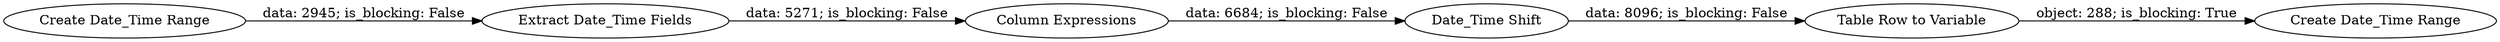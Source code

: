 digraph {
	"-6818470342765422863_236" [label="Table Row to Variable"]
	"-6818470342765422863_234" [label="Date_Time Shift"]
	"-6818470342765422863_197" [label="Extract Date_Time Fields"]
	"-6818470342765422863_231" [label="Column Expressions"]
	"-6818470342765422863_237" [label="Create Date_Time Range"]
	"-6818470342765422863_196" [label="Create Date_Time Range"]
	"-6818470342765422863_196" -> "-6818470342765422863_197" [label="data: 2945; is_blocking: False"]
	"-6818470342765422863_231" -> "-6818470342765422863_234" [label="data: 6684; is_blocking: False"]
	"-6818470342765422863_197" -> "-6818470342765422863_231" [label="data: 5271; is_blocking: False"]
	"-6818470342765422863_234" -> "-6818470342765422863_236" [label="data: 8096; is_blocking: False"]
	"-6818470342765422863_236" -> "-6818470342765422863_237" [label="object: 288; is_blocking: True"]
	rankdir=LR
}
